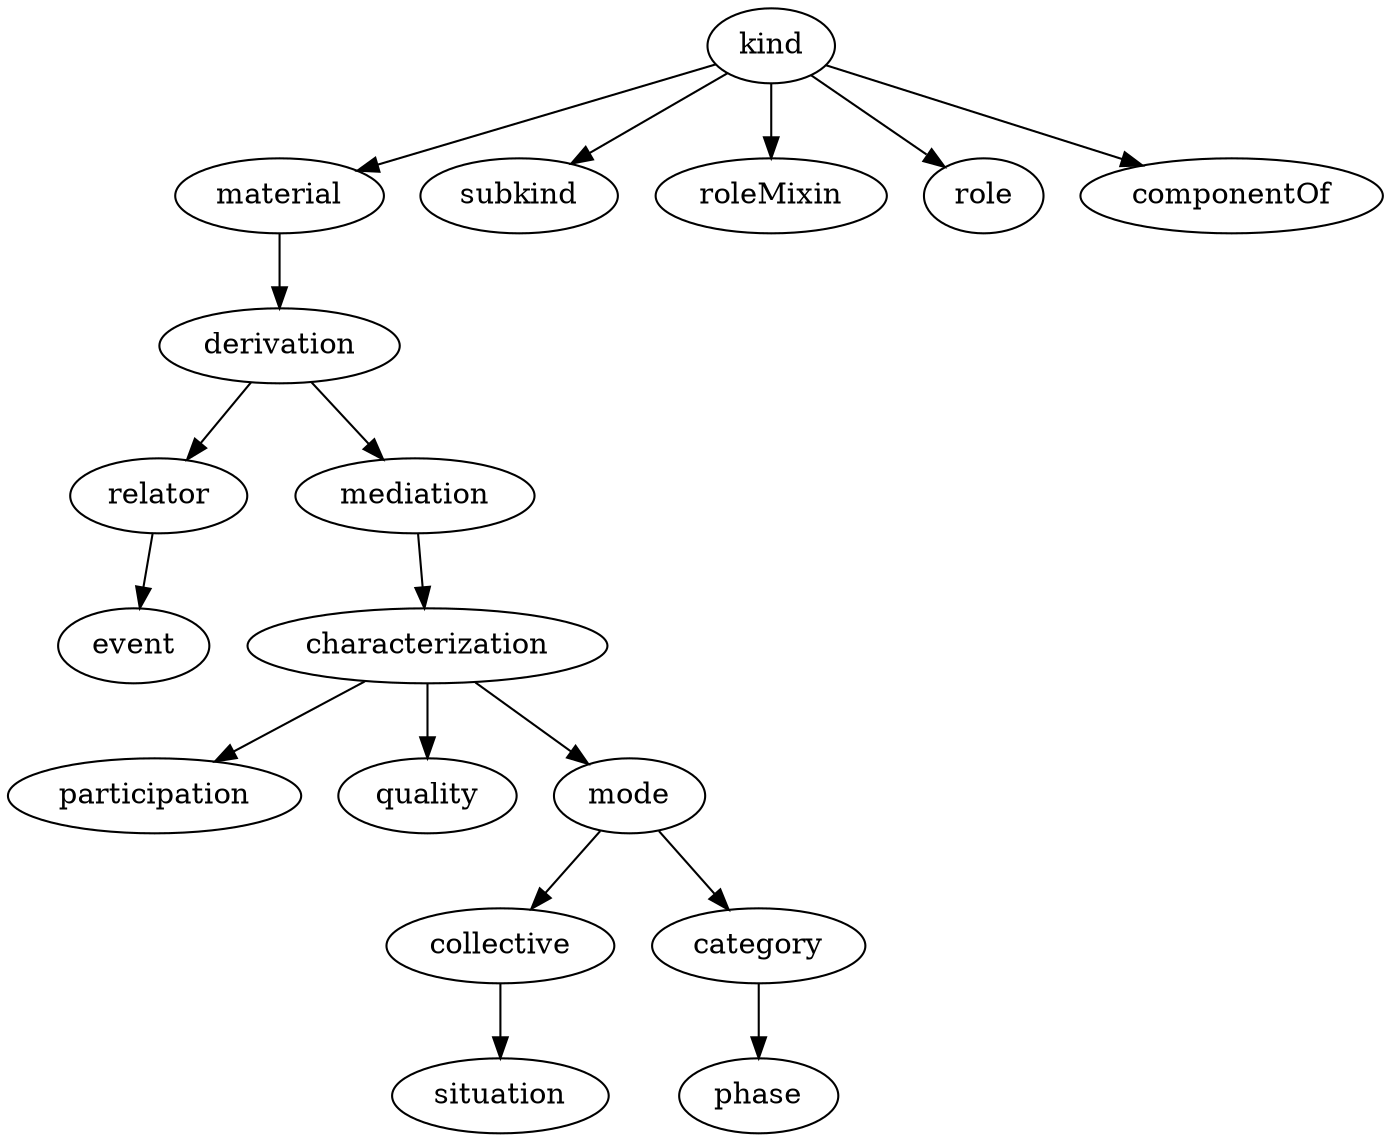 strict digraph  {
kind;
material;
subkind;
roleMixin;
role;
componentOf;
derivation;
relator;
mediation;
event;
characterization;
participation;
quality;
mode;
collective;
category;
situation;
phase;
kind -> material;
kind -> subkind;
kind -> roleMixin;
kind -> role;
kind -> componentOf;
material -> derivation;
derivation -> relator;
derivation -> mediation;
relator -> event;
mediation -> characterization;
characterization -> participation;
characterization -> quality;
characterization -> mode;
mode -> collective;
mode -> category;
collective -> situation;
category -> phase;
}
